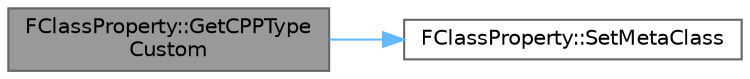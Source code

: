 digraph "FClassProperty::GetCPPTypeCustom"
{
 // INTERACTIVE_SVG=YES
 // LATEX_PDF_SIZE
  bgcolor="transparent";
  edge [fontname=Helvetica,fontsize=10,labelfontname=Helvetica,labelfontsize=10];
  node [fontname=Helvetica,fontsize=10,shape=box,height=0.2,width=0.4];
  rankdir="LR";
  Node1 [id="Node000001",label="FClassProperty::GetCPPType\lCustom",height=0.2,width=0.4,color="gray40", fillcolor="grey60", style="filled", fontcolor="black",tooltip=" "];
  Node1 -> Node2 [id="edge1_Node000001_Node000002",color="steelblue1",style="solid",tooltip=" "];
  Node2 [id="Node000002",label="FClassProperty::SetMetaClass",height=0.2,width=0.4,color="grey40", fillcolor="white", style="filled",URL="$df/deb/classFClassProperty.html#adf3764a1406c44039c3feeacdc1a8346",tooltip="Setter function for this property's MetaClass member."];
}
